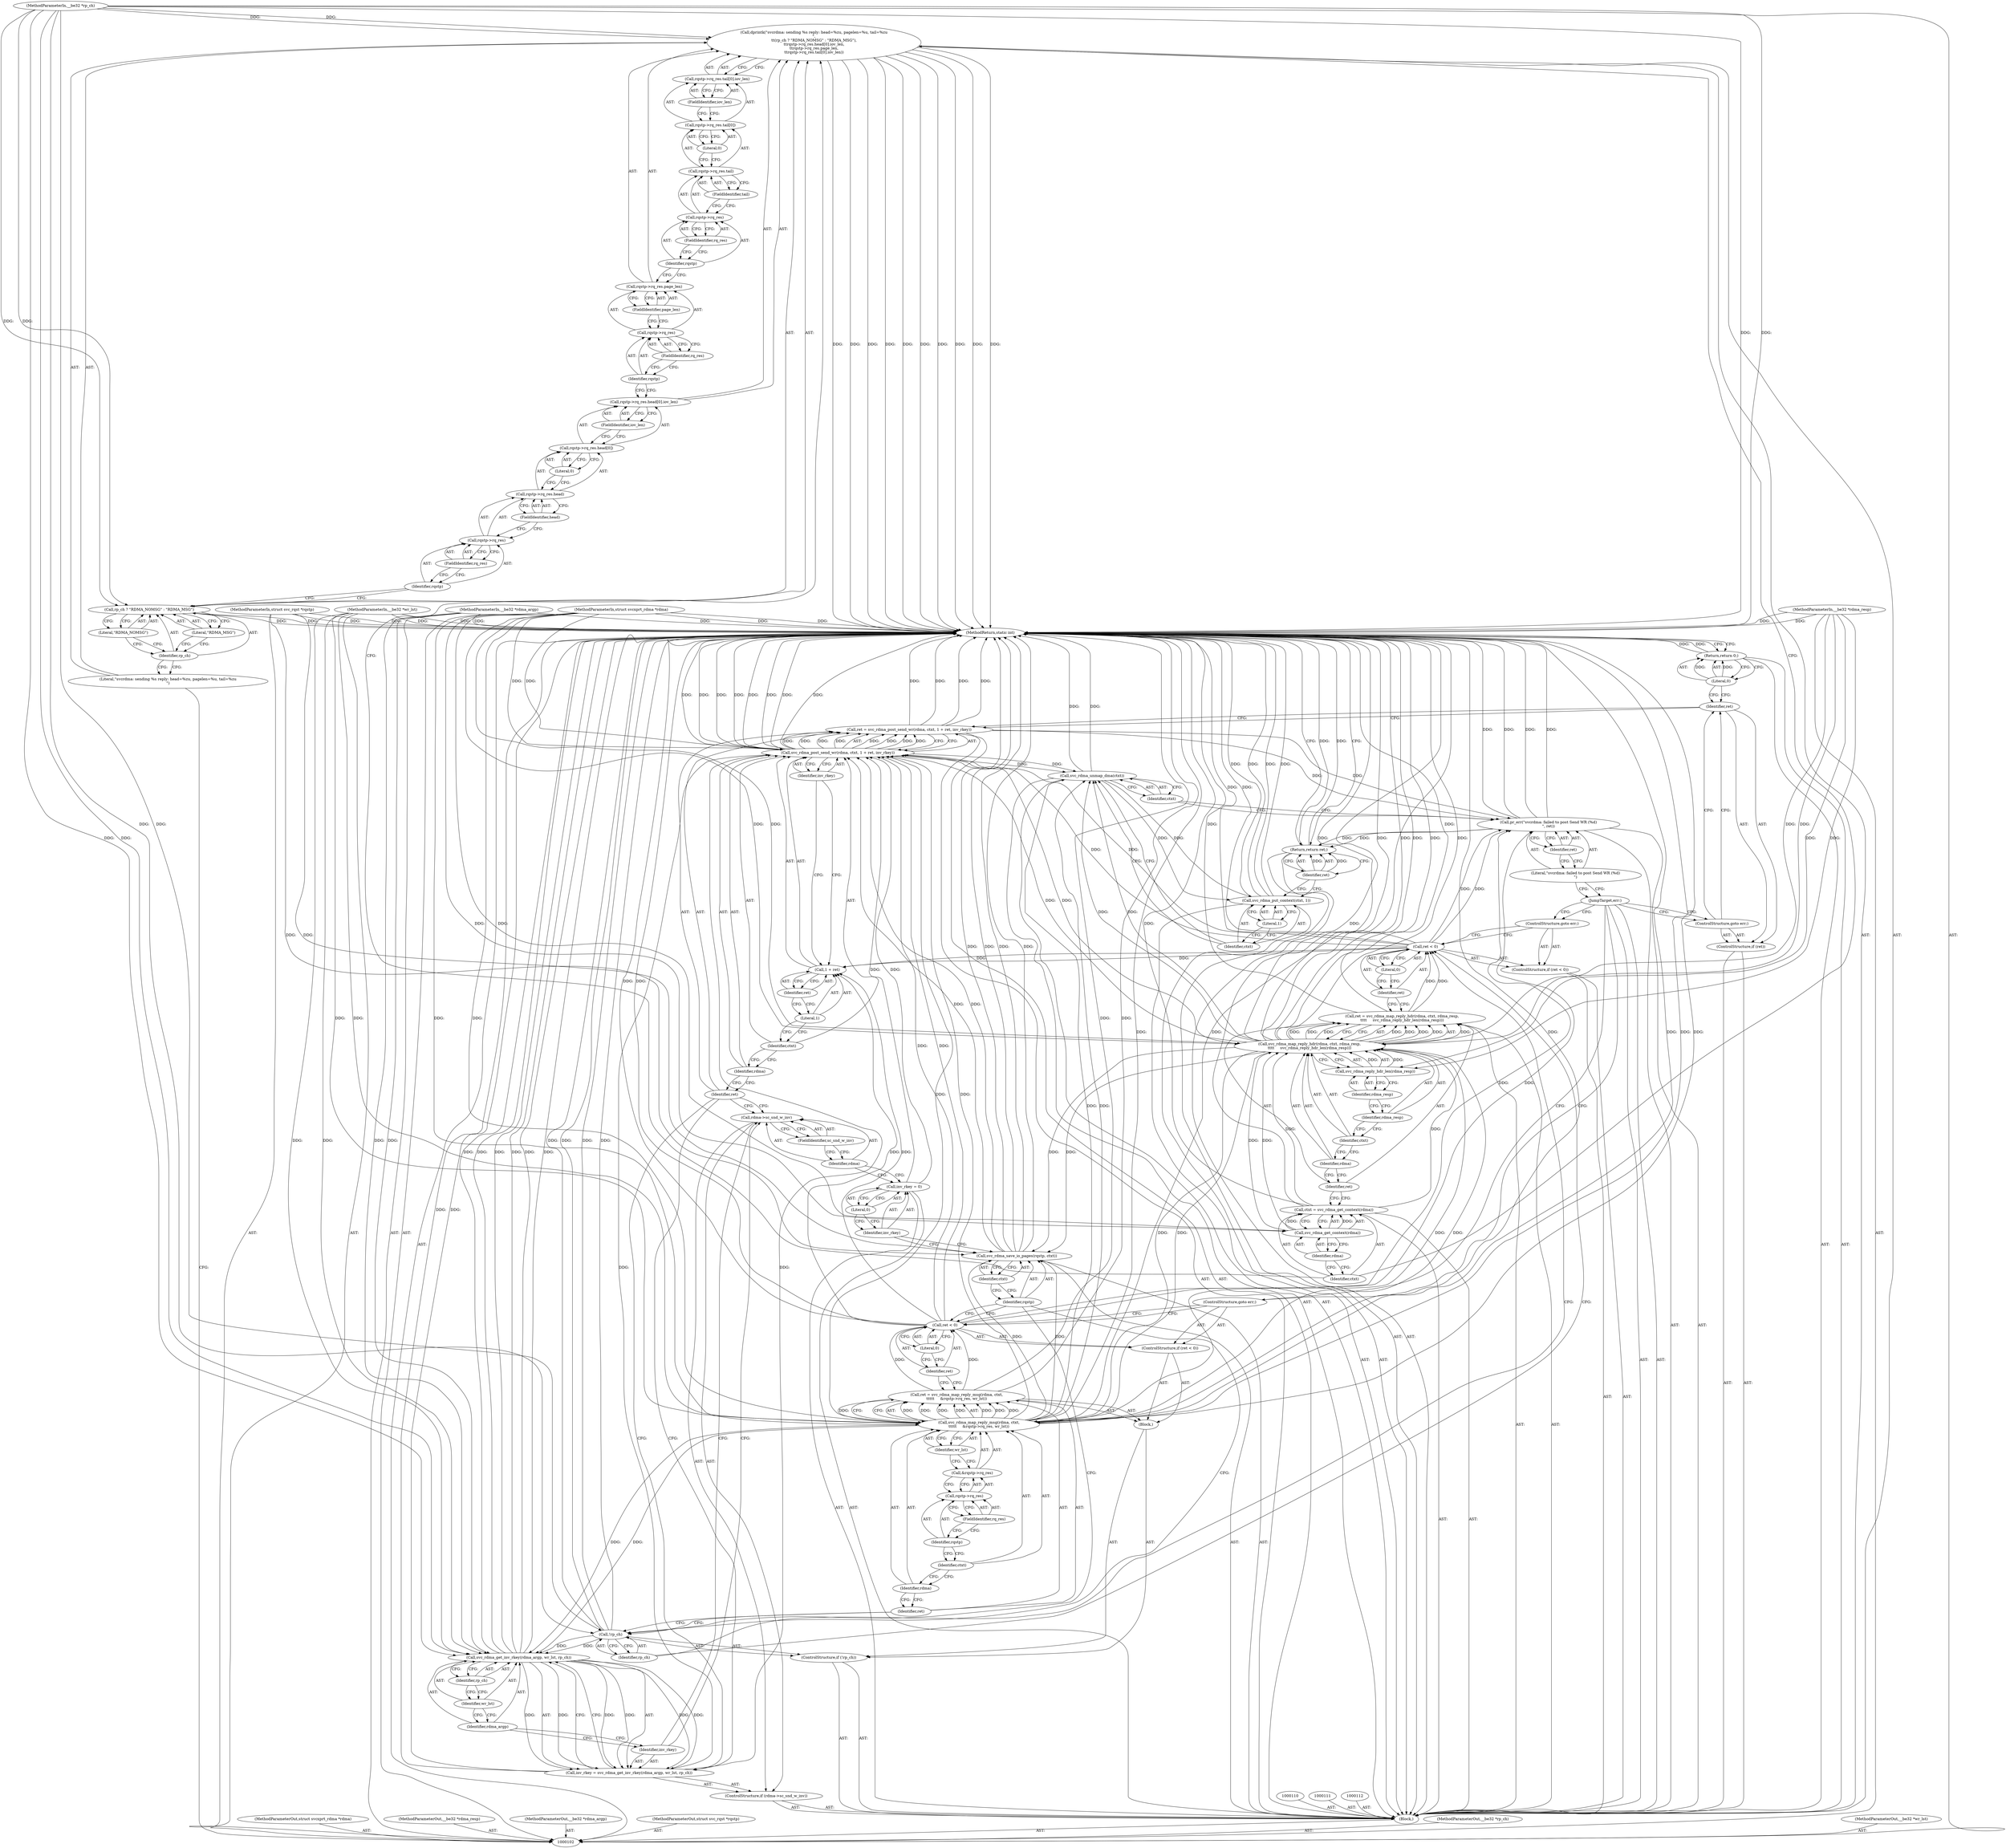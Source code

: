 digraph "0_linux_c70422f760c120480fee4de6c38804c72aa26bc1_32" {
"1000113" [label="(Call,dprintk(\"svcrdma: sending %s reply: head=%zu, pagelen=%u, tail=%zu\n\",\n\t\t(rp_ch ? \"RDMA_NOMSG\" : \"RDMA_MSG\"),\n\t\trqstp->rq_res.head[0].iov_len,\n\t\trqstp->rq_res.page_len,\n\t\trqstp->rq_res.tail[0].iov_len))"];
"1000114" [label="(Literal,\"svcrdma: sending %s reply: head=%zu, pagelen=%u, tail=%zu\n\")"];
"1000117" [label="(Literal,\"RDMA_NOMSG\")"];
"1000118" [label="(Literal,\"RDMA_MSG\")"];
"1000115" [label="(Call,rp_ch ? \"RDMA_NOMSG\" : \"RDMA_MSG\")"];
"1000116" [label="(Identifier,rp_ch)"];
"1000125" [label="(FieldIdentifier,head)"];
"1000119" [label="(Call,rqstp->rq_res.head[0].iov_len)"];
"1000120" [label="(Call,rqstp->rq_res.head[0])"];
"1000121" [label="(Call,rqstp->rq_res.head)"];
"1000122" [label="(Call,rqstp->rq_res)"];
"1000123" [label="(Identifier,rqstp)"];
"1000126" [label="(Literal,0)"];
"1000127" [label="(FieldIdentifier,iov_len)"];
"1000124" [label="(FieldIdentifier,rq_res)"];
"1000132" [label="(FieldIdentifier,page_len)"];
"1000128" [label="(Call,rqstp->rq_res.page_len)"];
"1000129" [label="(Call,rqstp->rq_res)"];
"1000130" [label="(Identifier,rqstp)"];
"1000131" [label="(FieldIdentifier,rq_res)"];
"1000139" [label="(FieldIdentifier,tail)"];
"1000133" [label="(Call,rqstp->rq_res.tail[0].iov_len)"];
"1000134" [label="(Call,rqstp->rq_res.tail[0])"];
"1000135" [label="(Call,rqstp->rq_res.tail)"];
"1000136" [label="(Call,rqstp->rq_res)"];
"1000137" [label="(Identifier,rqstp)"];
"1000140" [label="(Literal,0)"];
"1000141" [label="(FieldIdentifier,iov_len)"];
"1000138" [label="(FieldIdentifier,rq_res)"];
"1000142" [label="(Call,ctxt = svc_rdma_get_context(rdma))"];
"1000143" [label="(Identifier,ctxt)"];
"1000145" [label="(Identifier,rdma)"];
"1000144" [label="(Call,svc_rdma_get_context(rdma))"];
"1000146" [label="(Call,ret = svc_rdma_map_reply_hdr(rdma, ctxt, rdma_resp,\n\t\t\t\t     svc_rdma_reply_hdr_len(rdma_resp)))"];
"1000147" [label="(Identifier,ret)"];
"1000149" [label="(Identifier,rdma)"];
"1000150" [label="(Identifier,ctxt)"];
"1000151" [label="(Identifier,rdma_resp)"];
"1000148" [label="(Call,svc_rdma_map_reply_hdr(rdma, ctxt, rdma_resp,\n\t\t\t\t     svc_rdma_reply_hdr_len(rdma_resp)))"];
"1000219" [label="(MethodReturn,static int)"];
"1000103" [label="(MethodParameterIn,struct svcxprt_rdma *rdma)"];
"1000412" [label="(MethodParameterOut,struct svcxprt_rdma *rdma)"];
"1000153" [label="(Identifier,rdma_resp)"];
"1000152" [label="(Call,svc_rdma_reply_hdr_len(rdma_resp))"];
"1000154" [label="(ControlStructure,if (ret < 0))"];
"1000157" [label="(Literal,0)"];
"1000155" [label="(Call,ret < 0)"];
"1000156" [label="(Identifier,ret)"];
"1000158" [label="(ControlStructure,goto err;)"];
"1000159" [label="(ControlStructure,if (!rp_ch))"];
"1000162" [label="(Block,)"];
"1000160" [label="(Call,!rp_ch)"];
"1000161" [label="(Identifier,rp_ch)"];
"1000163" [label="(Call,ret = svc_rdma_map_reply_msg(rdma, ctxt,\n\t\t\t\t\t     &rqstp->rq_res, wr_lst))"];
"1000164" [label="(Identifier,ret)"];
"1000166" [label="(Identifier,rdma)"];
"1000167" [label="(Identifier,ctxt)"];
"1000165" [label="(Call,svc_rdma_map_reply_msg(rdma, ctxt,\n\t\t\t\t\t     &rqstp->rq_res, wr_lst))"];
"1000168" [label="(Call,&rqstp->rq_res)"];
"1000169" [label="(Call,rqstp->rq_res)"];
"1000170" [label="(Identifier,rqstp)"];
"1000171" [label="(FieldIdentifier,rq_res)"];
"1000172" [label="(Identifier,wr_lst)"];
"1000176" [label="(Literal,0)"];
"1000173" [label="(ControlStructure,if (ret < 0))"];
"1000174" [label="(Call,ret < 0)"];
"1000175" [label="(Identifier,ret)"];
"1000177" [label="(ControlStructure,goto err;)"];
"1000105" [label="(MethodParameterIn,__be32 *rdma_resp)"];
"1000414" [label="(MethodParameterOut,__be32 *rdma_resp)"];
"1000104" [label="(MethodParameterIn,__be32 *rdma_argp)"];
"1000413" [label="(MethodParameterOut,__be32 *rdma_argp)"];
"1000178" [label="(Call,svc_rdma_save_io_pages(rqstp, ctxt))"];
"1000179" [label="(Identifier,rqstp)"];
"1000180" [label="(Identifier,ctxt)"];
"1000181" [label="(Call,inv_rkey = 0)"];
"1000182" [label="(Identifier,inv_rkey)"];
"1000183" [label="(Literal,0)"];
"1000184" [label="(ControlStructure,if (rdma->sc_snd_w_inv))"];
"1000187" [label="(FieldIdentifier,sc_snd_w_inv)"];
"1000185" [label="(Call,rdma->sc_snd_w_inv)"];
"1000186" [label="(Identifier,rdma)"];
"1000190" [label="(Call,svc_rdma_get_inv_rkey(rdma_argp, wr_lst, rp_ch))"];
"1000188" [label="(Call,inv_rkey = svc_rdma_get_inv_rkey(rdma_argp, wr_lst, rp_ch))"];
"1000189" [label="(Identifier,inv_rkey)"];
"1000191" [label="(Identifier,rdma_argp)"];
"1000192" [label="(Identifier,wr_lst)"];
"1000193" [label="(Identifier,rp_ch)"];
"1000194" [label="(Call,ret = svc_rdma_post_send_wr(rdma, ctxt, 1 + ret, inv_rkey))"];
"1000195" [label="(Identifier,ret)"];
"1000197" [label="(Identifier,rdma)"];
"1000198" [label="(Identifier,ctxt)"];
"1000199" [label="(Call,1 + ret)"];
"1000200" [label="(Literal,1)"];
"1000201" [label="(Identifier,ret)"];
"1000202" [label="(Identifier,inv_rkey)"];
"1000196" [label="(Call,svc_rdma_post_send_wr(rdma, ctxt, 1 + ret, inv_rkey))"];
"1000203" [label="(ControlStructure,if (ret))"];
"1000204" [label="(Identifier,ret)"];
"1000205" [label="(ControlStructure,goto err;)"];
"1000106" [label="(MethodParameterIn,struct svc_rqst *rqstp)"];
"1000415" [label="(MethodParameterOut,struct svc_rqst *rqstp)"];
"1000206" [label="(Return,return 0;)"];
"1000207" [label="(Literal,0)"];
"1000208" [label="(JumpTarget,err:)"];
"1000209" [label="(Call,pr_err(\"svcrdma: failed to post Send WR (%d)\n\", ret))"];
"1000211" [label="(Identifier,ret)"];
"1000210" [label="(Literal,\"svcrdma: failed to post Send WR (%d)\n\")"];
"1000212" [label="(Call,svc_rdma_unmap_dma(ctxt))"];
"1000213" [label="(Identifier,ctxt)"];
"1000214" [label="(Call,svc_rdma_put_context(ctxt, 1))"];
"1000215" [label="(Identifier,ctxt)"];
"1000216" [label="(Literal,1)"];
"1000217" [label="(Return,return ret;)"];
"1000218" [label="(Identifier,ret)"];
"1000108" [label="(MethodParameterIn,__be32 *rp_ch)"];
"1000417" [label="(MethodParameterOut,__be32 *rp_ch)"];
"1000107" [label="(MethodParameterIn,__be32 *wr_lst)"];
"1000416" [label="(MethodParameterOut,__be32 *wr_lst)"];
"1000109" [label="(Block,)"];
"1000113" -> "1000109"  [label="AST: "];
"1000113" -> "1000133"  [label="CFG: "];
"1000114" -> "1000113"  [label="AST: "];
"1000115" -> "1000113"  [label="AST: "];
"1000119" -> "1000113"  [label="AST: "];
"1000128" -> "1000113"  [label="AST: "];
"1000133" -> "1000113"  [label="AST: "];
"1000143" -> "1000113"  [label="CFG: "];
"1000113" -> "1000219"  [label="DDG: "];
"1000113" -> "1000219"  [label="DDG: "];
"1000113" -> "1000219"  [label="DDG: "];
"1000113" -> "1000219"  [label="DDG: "];
"1000113" -> "1000219"  [label="DDG: "];
"1000108" -> "1000113"  [label="DDG: "];
"1000114" -> "1000113"  [label="AST: "];
"1000114" -> "1000102"  [label="CFG: "];
"1000116" -> "1000114"  [label="CFG: "];
"1000117" -> "1000115"  [label="AST: "];
"1000117" -> "1000116"  [label="CFG: "];
"1000115" -> "1000117"  [label="CFG: "];
"1000118" -> "1000115"  [label="AST: "];
"1000118" -> "1000116"  [label="CFG: "];
"1000115" -> "1000118"  [label="CFG: "];
"1000115" -> "1000113"  [label="AST: "];
"1000115" -> "1000117"  [label="CFG: "];
"1000115" -> "1000118"  [label="CFG: "];
"1000116" -> "1000115"  [label="AST: "];
"1000117" -> "1000115"  [label="AST: "];
"1000118" -> "1000115"  [label="AST: "];
"1000123" -> "1000115"  [label="CFG: "];
"1000115" -> "1000219"  [label="DDG: "];
"1000108" -> "1000115"  [label="DDG: "];
"1000116" -> "1000115"  [label="AST: "];
"1000116" -> "1000114"  [label="CFG: "];
"1000117" -> "1000116"  [label="CFG: "];
"1000118" -> "1000116"  [label="CFG: "];
"1000125" -> "1000121"  [label="AST: "];
"1000125" -> "1000122"  [label="CFG: "];
"1000121" -> "1000125"  [label="CFG: "];
"1000119" -> "1000113"  [label="AST: "];
"1000119" -> "1000127"  [label="CFG: "];
"1000120" -> "1000119"  [label="AST: "];
"1000127" -> "1000119"  [label="AST: "];
"1000130" -> "1000119"  [label="CFG: "];
"1000120" -> "1000119"  [label="AST: "];
"1000120" -> "1000126"  [label="CFG: "];
"1000121" -> "1000120"  [label="AST: "];
"1000126" -> "1000120"  [label="AST: "];
"1000127" -> "1000120"  [label="CFG: "];
"1000121" -> "1000120"  [label="AST: "];
"1000121" -> "1000125"  [label="CFG: "];
"1000122" -> "1000121"  [label="AST: "];
"1000125" -> "1000121"  [label="AST: "];
"1000126" -> "1000121"  [label="CFG: "];
"1000122" -> "1000121"  [label="AST: "];
"1000122" -> "1000124"  [label="CFG: "];
"1000123" -> "1000122"  [label="AST: "];
"1000124" -> "1000122"  [label="AST: "];
"1000125" -> "1000122"  [label="CFG: "];
"1000123" -> "1000122"  [label="AST: "];
"1000123" -> "1000115"  [label="CFG: "];
"1000124" -> "1000123"  [label="CFG: "];
"1000126" -> "1000120"  [label="AST: "];
"1000126" -> "1000121"  [label="CFG: "];
"1000120" -> "1000126"  [label="CFG: "];
"1000127" -> "1000119"  [label="AST: "];
"1000127" -> "1000120"  [label="CFG: "];
"1000119" -> "1000127"  [label="CFG: "];
"1000124" -> "1000122"  [label="AST: "];
"1000124" -> "1000123"  [label="CFG: "];
"1000122" -> "1000124"  [label="CFG: "];
"1000132" -> "1000128"  [label="AST: "];
"1000132" -> "1000129"  [label="CFG: "];
"1000128" -> "1000132"  [label="CFG: "];
"1000128" -> "1000113"  [label="AST: "];
"1000128" -> "1000132"  [label="CFG: "];
"1000129" -> "1000128"  [label="AST: "];
"1000132" -> "1000128"  [label="AST: "];
"1000137" -> "1000128"  [label="CFG: "];
"1000129" -> "1000128"  [label="AST: "];
"1000129" -> "1000131"  [label="CFG: "];
"1000130" -> "1000129"  [label="AST: "];
"1000131" -> "1000129"  [label="AST: "];
"1000132" -> "1000129"  [label="CFG: "];
"1000130" -> "1000129"  [label="AST: "];
"1000130" -> "1000119"  [label="CFG: "];
"1000131" -> "1000130"  [label="CFG: "];
"1000131" -> "1000129"  [label="AST: "];
"1000131" -> "1000130"  [label="CFG: "];
"1000129" -> "1000131"  [label="CFG: "];
"1000139" -> "1000135"  [label="AST: "];
"1000139" -> "1000136"  [label="CFG: "];
"1000135" -> "1000139"  [label="CFG: "];
"1000133" -> "1000113"  [label="AST: "];
"1000133" -> "1000141"  [label="CFG: "];
"1000134" -> "1000133"  [label="AST: "];
"1000141" -> "1000133"  [label="AST: "];
"1000113" -> "1000133"  [label="CFG: "];
"1000134" -> "1000133"  [label="AST: "];
"1000134" -> "1000140"  [label="CFG: "];
"1000135" -> "1000134"  [label="AST: "];
"1000140" -> "1000134"  [label="AST: "];
"1000141" -> "1000134"  [label="CFG: "];
"1000135" -> "1000134"  [label="AST: "];
"1000135" -> "1000139"  [label="CFG: "];
"1000136" -> "1000135"  [label="AST: "];
"1000139" -> "1000135"  [label="AST: "];
"1000140" -> "1000135"  [label="CFG: "];
"1000136" -> "1000135"  [label="AST: "];
"1000136" -> "1000138"  [label="CFG: "];
"1000137" -> "1000136"  [label="AST: "];
"1000138" -> "1000136"  [label="AST: "];
"1000139" -> "1000136"  [label="CFG: "];
"1000137" -> "1000136"  [label="AST: "];
"1000137" -> "1000128"  [label="CFG: "];
"1000138" -> "1000137"  [label="CFG: "];
"1000140" -> "1000134"  [label="AST: "];
"1000140" -> "1000135"  [label="CFG: "];
"1000134" -> "1000140"  [label="CFG: "];
"1000141" -> "1000133"  [label="AST: "];
"1000141" -> "1000134"  [label="CFG: "];
"1000133" -> "1000141"  [label="CFG: "];
"1000138" -> "1000136"  [label="AST: "];
"1000138" -> "1000137"  [label="CFG: "];
"1000136" -> "1000138"  [label="CFG: "];
"1000142" -> "1000109"  [label="AST: "];
"1000142" -> "1000144"  [label="CFG: "];
"1000143" -> "1000142"  [label="AST: "];
"1000144" -> "1000142"  [label="AST: "];
"1000147" -> "1000142"  [label="CFG: "];
"1000142" -> "1000219"  [label="DDG: "];
"1000144" -> "1000142"  [label="DDG: "];
"1000142" -> "1000148"  [label="DDG: "];
"1000143" -> "1000142"  [label="AST: "];
"1000143" -> "1000113"  [label="CFG: "];
"1000145" -> "1000143"  [label="CFG: "];
"1000145" -> "1000144"  [label="AST: "];
"1000145" -> "1000143"  [label="CFG: "];
"1000144" -> "1000145"  [label="CFG: "];
"1000144" -> "1000142"  [label="AST: "];
"1000144" -> "1000145"  [label="CFG: "];
"1000145" -> "1000144"  [label="AST: "];
"1000142" -> "1000144"  [label="CFG: "];
"1000144" -> "1000142"  [label="DDG: "];
"1000103" -> "1000144"  [label="DDG: "];
"1000144" -> "1000148"  [label="DDG: "];
"1000146" -> "1000109"  [label="AST: "];
"1000146" -> "1000148"  [label="CFG: "];
"1000147" -> "1000146"  [label="AST: "];
"1000148" -> "1000146"  [label="AST: "];
"1000156" -> "1000146"  [label="CFG: "];
"1000146" -> "1000219"  [label="DDG: "];
"1000148" -> "1000146"  [label="DDG: "];
"1000148" -> "1000146"  [label="DDG: "];
"1000148" -> "1000146"  [label="DDG: "];
"1000148" -> "1000146"  [label="DDG: "];
"1000146" -> "1000155"  [label="DDG: "];
"1000147" -> "1000146"  [label="AST: "];
"1000147" -> "1000142"  [label="CFG: "];
"1000149" -> "1000147"  [label="CFG: "];
"1000149" -> "1000148"  [label="AST: "];
"1000149" -> "1000147"  [label="CFG: "];
"1000150" -> "1000149"  [label="CFG: "];
"1000150" -> "1000148"  [label="AST: "];
"1000150" -> "1000149"  [label="CFG: "];
"1000151" -> "1000150"  [label="CFG: "];
"1000151" -> "1000148"  [label="AST: "];
"1000151" -> "1000150"  [label="CFG: "];
"1000153" -> "1000151"  [label="CFG: "];
"1000148" -> "1000146"  [label="AST: "];
"1000148" -> "1000152"  [label="CFG: "];
"1000149" -> "1000148"  [label="AST: "];
"1000150" -> "1000148"  [label="AST: "];
"1000151" -> "1000148"  [label="AST: "];
"1000152" -> "1000148"  [label="AST: "];
"1000146" -> "1000148"  [label="CFG: "];
"1000148" -> "1000219"  [label="DDG: "];
"1000148" -> "1000219"  [label="DDG: "];
"1000148" -> "1000219"  [label="DDG: "];
"1000148" -> "1000146"  [label="DDG: "];
"1000148" -> "1000146"  [label="DDG: "];
"1000148" -> "1000146"  [label="DDG: "];
"1000148" -> "1000146"  [label="DDG: "];
"1000144" -> "1000148"  [label="DDG: "];
"1000103" -> "1000148"  [label="DDG: "];
"1000142" -> "1000148"  [label="DDG: "];
"1000152" -> "1000148"  [label="DDG: "];
"1000105" -> "1000148"  [label="DDG: "];
"1000148" -> "1000165"  [label="DDG: "];
"1000148" -> "1000165"  [label="DDG: "];
"1000148" -> "1000178"  [label="DDG: "];
"1000148" -> "1000196"  [label="DDG: "];
"1000148" -> "1000212"  [label="DDG: "];
"1000219" -> "1000102"  [label="AST: "];
"1000219" -> "1000206"  [label="CFG: "];
"1000219" -> "1000217"  [label="CFG: "];
"1000206" -> "1000219"  [label="DDG: "];
"1000217" -> "1000219"  [label="DDG: "];
"1000165" -> "1000219"  [label="DDG: "];
"1000165" -> "1000219"  [label="DDG: "];
"1000165" -> "1000219"  [label="DDG: "];
"1000188" -> "1000219"  [label="DDG: "];
"1000105" -> "1000219"  [label="DDG: "];
"1000113" -> "1000219"  [label="DDG: "];
"1000113" -> "1000219"  [label="DDG: "];
"1000113" -> "1000219"  [label="DDG: "];
"1000113" -> "1000219"  [label="DDG: "];
"1000113" -> "1000219"  [label="DDG: "];
"1000212" -> "1000219"  [label="DDG: "];
"1000214" -> "1000219"  [label="DDG: "];
"1000214" -> "1000219"  [label="DDG: "];
"1000178" -> "1000219"  [label="DDG: "];
"1000178" -> "1000219"  [label="DDG: "];
"1000108" -> "1000219"  [label="DDG: "];
"1000209" -> "1000219"  [label="DDG: "];
"1000209" -> "1000219"  [label="DDG: "];
"1000107" -> "1000219"  [label="DDG: "];
"1000148" -> "1000219"  [label="DDG: "];
"1000148" -> "1000219"  [label="DDG: "];
"1000148" -> "1000219"  [label="DDG: "];
"1000104" -> "1000219"  [label="DDG: "];
"1000160" -> "1000219"  [label="DDG: "];
"1000160" -> "1000219"  [label="DDG: "];
"1000194" -> "1000219"  [label="DDG: "];
"1000194" -> "1000219"  [label="DDG: "];
"1000155" -> "1000219"  [label="DDG: "];
"1000103" -> "1000219"  [label="DDG: "];
"1000142" -> "1000219"  [label="DDG: "];
"1000190" -> "1000219"  [label="DDG: "];
"1000190" -> "1000219"  [label="DDG: "];
"1000190" -> "1000219"  [label="DDG: "];
"1000146" -> "1000219"  [label="DDG: "];
"1000196" -> "1000219"  [label="DDG: "];
"1000196" -> "1000219"  [label="DDG: "];
"1000196" -> "1000219"  [label="DDG: "];
"1000196" -> "1000219"  [label="DDG: "];
"1000115" -> "1000219"  [label="DDG: "];
"1000174" -> "1000219"  [label="DDG: "];
"1000106" -> "1000219"  [label="DDG: "];
"1000163" -> "1000219"  [label="DDG: "];
"1000103" -> "1000102"  [label="AST: "];
"1000103" -> "1000219"  [label="DDG: "];
"1000103" -> "1000144"  [label="DDG: "];
"1000103" -> "1000148"  [label="DDG: "];
"1000103" -> "1000165"  [label="DDG: "];
"1000103" -> "1000196"  [label="DDG: "];
"1000412" -> "1000102"  [label="AST: "];
"1000153" -> "1000152"  [label="AST: "];
"1000153" -> "1000151"  [label="CFG: "];
"1000152" -> "1000153"  [label="CFG: "];
"1000152" -> "1000148"  [label="AST: "];
"1000152" -> "1000153"  [label="CFG: "];
"1000153" -> "1000152"  [label="AST: "];
"1000148" -> "1000152"  [label="CFG: "];
"1000152" -> "1000148"  [label="DDG: "];
"1000105" -> "1000152"  [label="DDG: "];
"1000154" -> "1000109"  [label="AST: "];
"1000155" -> "1000154"  [label="AST: "];
"1000158" -> "1000154"  [label="AST: "];
"1000157" -> "1000155"  [label="AST: "];
"1000157" -> "1000156"  [label="CFG: "];
"1000155" -> "1000157"  [label="CFG: "];
"1000155" -> "1000154"  [label="AST: "];
"1000155" -> "1000157"  [label="CFG: "];
"1000156" -> "1000155"  [label="AST: "];
"1000157" -> "1000155"  [label="AST: "];
"1000158" -> "1000155"  [label="CFG: "];
"1000161" -> "1000155"  [label="CFG: "];
"1000155" -> "1000219"  [label="DDG: "];
"1000146" -> "1000155"  [label="DDG: "];
"1000155" -> "1000196"  [label="DDG: "];
"1000155" -> "1000199"  [label="DDG: "];
"1000155" -> "1000209"  [label="DDG: "];
"1000156" -> "1000155"  [label="AST: "];
"1000156" -> "1000146"  [label="CFG: "];
"1000157" -> "1000156"  [label="CFG: "];
"1000158" -> "1000154"  [label="AST: "];
"1000158" -> "1000155"  [label="CFG: "];
"1000208" -> "1000158"  [label="CFG: "];
"1000159" -> "1000109"  [label="AST: "];
"1000160" -> "1000159"  [label="AST: "];
"1000162" -> "1000159"  [label="AST: "];
"1000162" -> "1000159"  [label="AST: "];
"1000163" -> "1000162"  [label="AST: "];
"1000173" -> "1000162"  [label="AST: "];
"1000160" -> "1000159"  [label="AST: "];
"1000160" -> "1000161"  [label="CFG: "];
"1000161" -> "1000160"  [label="AST: "];
"1000164" -> "1000160"  [label="CFG: "];
"1000179" -> "1000160"  [label="CFG: "];
"1000160" -> "1000219"  [label="DDG: "];
"1000160" -> "1000219"  [label="DDG: "];
"1000108" -> "1000160"  [label="DDG: "];
"1000160" -> "1000190"  [label="DDG: "];
"1000161" -> "1000160"  [label="AST: "];
"1000161" -> "1000155"  [label="CFG: "];
"1000160" -> "1000161"  [label="CFG: "];
"1000163" -> "1000162"  [label="AST: "];
"1000163" -> "1000165"  [label="CFG: "];
"1000164" -> "1000163"  [label="AST: "];
"1000165" -> "1000163"  [label="AST: "];
"1000175" -> "1000163"  [label="CFG: "];
"1000163" -> "1000219"  [label="DDG: "];
"1000165" -> "1000163"  [label="DDG: "];
"1000165" -> "1000163"  [label="DDG: "];
"1000165" -> "1000163"  [label="DDG: "];
"1000165" -> "1000163"  [label="DDG: "];
"1000163" -> "1000174"  [label="DDG: "];
"1000164" -> "1000163"  [label="AST: "];
"1000164" -> "1000160"  [label="CFG: "];
"1000166" -> "1000164"  [label="CFG: "];
"1000166" -> "1000165"  [label="AST: "];
"1000166" -> "1000164"  [label="CFG: "];
"1000167" -> "1000166"  [label="CFG: "];
"1000167" -> "1000165"  [label="AST: "];
"1000167" -> "1000166"  [label="CFG: "];
"1000170" -> "1000167"  [label="CFG: "];
"1000165" -> "1000163"  [label="AST: "];
"1000165" -> "1000172"  [label="CFG: "];
"1000166" -> "1000165"  [label="AST: "];
"1000167" -> "1000165"  [label="AST: "];
"1000168" -> "1000165"  [label="AST: "];
"1000172" -> "1000165"  [label="AST: "];
"1000163" -> "1000165"  [label="CFG: "];
"1000165" -> "1000219"  [label="DDG: "];
"1000165" -> "1000219"  [label="DDG: "];
"1000165" -> "1000219"  [label="DDG: "];
"1000165" -> "1000163"  [label="DDG: "];
"1000165" -> "1000163"  [label="DDG: "];
"1000165" -> "1000163"  [label="DDG: "];
"1000165" -> "1000163"  [label="DDG: "];
"1000148" -> "1000165"  [label="DDG: "];
"1000148" -> "1000165"  [label="DDG: "];
"1000103" -> "1000165"  [label="DDG: "];
"1000107" -> "1000165"  [label="DDG: "];
"1000165" -> "1000178"  [label="DDG: "];
"1000165" -> "1000190"  [label="DDG: "];
"1000165" -> "1000196"  [label="DDG: "];
"1000165" -> "1000212"  [label="DDG: "];
"1000168" -> "1000165"  [label="AST: "];
"1000168" -> "1000169"  [label="CFG: "];
"1000169" -> "1000168"  [label="AST: "];
"1000172" -> "1000168"  [label="CFG: "];
"1000169" -> "1000168"  [label="AST: "];
"1000169" -> "1000171"  [label="CFG: "];
"1000170" -> "1000169"  [label="AST: "];
"1000171" -> "1000169"  [label="AST: "];
"1000168" -> "1000169"  [label="CFG: "];
"1000170" -> "1000169"  [label="AST: "];
"1000170" -> "1000167"  [label="CFG: "];
"1000171" -> "1000170"  [label="CFG: "];
"1000171" -> "1000169"  [label="AST: "];
"1000171" -> "1000170"  [label="CFG: "];
"1000169" -> "1000171"  [label="CFG: "];
"1000172" -> "1000165"  [label="AST: "];
"1000172" -> "1000168"  [label="CFG: "];
"1000165" -> "1000172"  [label="CFG: "];
"1000176" -> "1000174"  [label="AST: "];
"1000176" -> "1000175"  [label="CFG: "];
"1000174" -> "1000176"  [label="CFG: "];
"1000173" -> "1000162"  [label="AST: "];
"1000174" -> "1000173"  [label="AST: "];
"1000177" -> "1000173"  [label="AST: "];
"1000174" -> "1000173"  [label="AST: "];
"1000174" -> "1000176"  [label="CFG: "];
"1000175" -> "1000174"  [label="AST: "];
"1000176" -> "1000174"  [label="AST: "];
"1000177" -> "1000174"  [label="CFG: "];
"1000179" -> "1000174"  [label="CFG: "];
"1000174" -> "1000219"  [label="DDG: "];
"1000163" -> "1000174"  [label="DDG: "];
"1000174" -> "1000196"  [label="DDG: "];
"1000174" -> "1000199"  [label="DDG: "];
"1000174" -> "1000209"  [label="DDG: "];
"1000175" -> "1000174"  [label="AST: "];
"1000175" -> "1000163"  [label="CFG: "];
"1000176" -> "1000175"  [label="CFG: "];
"1000177" -> "1000173"  [label="AST: "];
"1000177" -> "1000174"  [label="CFG: "];
"1000208" -> "1000177"  [label="CFG: "];
"1000105" -> "1000102"  [label="AST: "];
"1000105" -> "1000219"  [label="DDG: "];
"1000105" -> "1000148"  [label="DDG: "];
"1000105" -> "1000152"  [label="DDG: "];
"1000414" -> "1000102"  [label="AST: "];
"1000104" -> "1000102"  [label="AST: "];
"1000104" -> "1000219"  [label="DDG: "];
"1000104" -> "1000190"  [label="DDG: "];
"1000413" -> "1000102"  [label="AST: "];
"1000178" -> "1000109"  [label="AST: "];
"1000178" -> "1000180"  [label="CFG: "];
"1000179" -> "1000178"  [label="AST: "];
"1000180" -> "1000178"  [label="AST: "];
"1000182" -> "1000178"  [label="CFG: "];
"1000178" -> "1000219"  [label="DDG: "];
"1000178" -> "1000219"  [label="DDG: "];
"1000106" -> "1000178"  [label="DDG: "];
"1000165" -> "1000178"  [label="DDG: "];
"1000148" -> "1000178"  [label="DDG: "];
"1000178" -> "1000196"  [label="DDG: "];
"1000179" -> "1000178"  [label="AST: "];
"1000179" -> "1000174"  [label="CFG: "];
"1000179" -> "1000160"  [label="CFG: "];
"1000180" -> "1000179"  [label="CFG: "];
"1000180" -> "1000178"  [label="AST: "];
"1000180" -> "1000179"  [label="CFG: "];
"1000178" -> "1000180"  [label="CFG: "];
"1000181" -> "1000109"  [label="AST: "];
"1000181" -> "1000183"  [label="CFG: "];
"1000182" -> "1000181"  [label="AST: "];
"1000183" -> "1000181"  [label="AST: "];
"1000186" -> "1000181"  [label="CFG: "];
"1000181" -> "1000196"  [label="DDG: "];
"1000182" -> "1000181"  [label="AST: "];
"1000182" -> "1000178"  [label="CFG: "];
"1000183" -> "1000182"  [label="CFG: "];
"1000183" -> "1000181"  [label="AST: "];
"1000183" -> "1000182"  [label="CFG: "];
"1000181" -> "1000183"  [label="CFG: "];
"1000184" -> "1000109"  [label="AST: "];
"1000185" -> "1000184"  [label="AST: "];
"1000188" -> "1000184"  [label="AST: "];
"1000187" -> "1000185"  [label="AST: "];
"1000187" -> "1000186"  [label="CFG: "];
"1000185" -> "1000187"  [label="CFG: "];
"1000185" -> "1000184"  [label="AST: "];
"1000185" -> "1000187"  [label="CFG: "];
"1000186" -> "1000185"  [label="AST: "];
"1000187" -> "1000185"  [label="AST: "];
"1000189" -> "1000185"  [label="CFG: "];
"1000195" -> "1000185"  [label="CFG: "];
"1000186" -> "1000185"  [label="AST: "];
"1000186" -> "1000181"  [label="CFG: "];
"1000187" -> "1000186"  [label="CFG: "];
"1000190" -> "1000188"  [label="AST: "];
"1000190" -> "1000193"  [label="CFG: "];
"1000191" -> "1000190"  [label="AST: "];
"1000192" -> "1000190"  [label="AST: "];
"1000193" -> "1000190"  [label="AST: "];
"1000188" -> "1000190"  [label="CFG: "];
"1000190" -> "1000219"  [label="DDG: "];
"1000190" -> "1000219"  [label="DDG: "];
"1000190" -> "1000219"  [label="DDG: "];
"1000190" -> "1000188"  [label="DDG: "];
"1000190" -> "1000188"  [label="DDG: "];
"1000190" -> "1000188"  [label="DDG: "];
"1000104" -> "1000190"  [label="DDG: "];
"1000165" -> "1000190"  [label="DDG: "];
"1000107" -> "1000190"  [label="DDG: "];
"1000160" -> "1000190"  [label="DDG: "];
"1000108" -> "1000190"  [label="DDG: "];
"1000188" -> "1000184"  [label="AST: "];
"1000188" -> "1000190"  [label="CFG: "];
"1000189" -> "1000188"  [label="AST: "];
"1000190" -> "1000188"  [label="AST: "];
"1000195" -> "1000188"  [label="CFG: "];
"1000188" -> "1000219"  [label="DDG: "];
"1000190" -> "1000188"  [label="DDG: "];
"1000190" -> "1000188"  [label="DDG: "];
"1000190" -> "1000188"  [label="DDG: "];
"1000188" -> "1000196"  [label="DDG: "];
"1000189" -> "1000188"  [label="AST: "];
"1000189" -> "1000185"  [label="CFG: "];
"1000191" -> "1000189"  [label="CFG: "];
"1000191" -> "1000190"  [label="AST: "];
"1000191" -> "1000189"  [label="CFG: "];
"1000192" -> "1000191"  [label="CFG: "];
"1000192" -> "1000190"  [label="AST: "];
"1000192" -> "1000191"  [label="CFG: "];
"1000193" -> "1000192"  [label="CFG: "];
"1000193" -> "1000190"  [label="AST: "];
"1000193" -> "1000192"  [label="CFG: "];
"1000190" -> "1000193"  [label="CFG: "];
"1000194" -> "1000109"  [label="AST: "];
"1000194" -> "1000196"  [label="CFG: "];
"1000195" -> "1000194"  [label="AST: "];
"1000196" -> "1000194"  [label="AST: "];
"1000204" -> "1000194"  [label="CFG: "];
"1000194" -> "1000219"  [label="DDG: "];
"1000194" -> "1000219"  [label="DDG: "];
"1000196" -> "1000194"  [label="DDG: "];
"1000196" -> "1000194"  [label="DDG: "];
"1000196" -> "1000194"  [label="DDG: "];
"1000196" -> "1000194"  [label="DDG: "];
"1000194" -> "1000209"  [label="DDG: "];
"1000195" -> "1000194"  [label="AST: "];
"1000195" -> "1000188"  [label="CFG: "];
"1000195" -> "1000185"  [label="CFG: "];
"1000197" -> "1000195"  [label="CFG: "];
"1000197" -> "1000196"  [label="AST: "];
"1000197" -> "1000195"  [label="CFG: "];
"1000198" -> "1000197"  [label="CFG: "];
"1000198" -> "1000196"  [label="AST: "];
"1000198" -> "1000197"  [label="CFG: "];
"1000200" -> "1000198"  [label="CFG: "];
"1000199" -> "1000196"  [label="AST: "];
"1000199" -> "1000201"  [label="CFG: "];
"1000200" -> "1000199"  [label="AST: "];
"1000201" -> "1000199"  [label="AST: "];
"1000202" -> "1000199"  [label="CFG: "];
"1000155" -> "1000199"  [label="DDG: "];
"1000174" -> "1000199"  [label="DDG: "];
"1000200" -> "1000199"  [label="AST: "];
"1000200" -> "1000198"  [label="CFG: "];
"1000201" -> "1000200"  [label="CFG: "];
"1000201" -> "1000199"  [label="AST: "];
"1000201" -> "1000200"  [label="CFG: "];
"1000199" -> "1000201"  [label="CFG: "];
"1000202" -> "1000196"  [label="AST: "];
"1000202" -> "1000199"  [label="CFG: "];
"1000196" -> "1000202"  [label="CFG: "];
"1000196" -> "1000194"  [label="AST: "];
"1000196" -> "1000202"  [label="CFG: "];
"1000197" -> "1000196"  [label="AST: "];
"1000198" -> "1000196"  [label="AST: "];
"1000199" -> "1000196"  [label="AST: "];
"1000202" -> "1000196"  [label="AST: "];
"1000194" -> "1000196"  [label="CFG: "];
"1000196" -> "1000219"  [label="DDG: "];
"1000196" -> "1000219"  [label="DDG: "];
"1000196" -> "1000219"  [label="DDG: "];
"1000196" -> "1000219"  [label="DDG: "];
"1000196" -> "1000194"  [label="DDG: "];
"1000196" -> "1000194"  [label="DDG: "];
"1000196" -> "1000194"  [label="DDG: "];
"1000196" -> "1000194"  [label="DDG: "];
"1000165" -> "1000196"  [label="DDG: "];
"1000148" -> "1000196"  [label="DDG: "];
"1000103" -> "1000196"  [label="DDG: "];
"1000178" -> "1000196"  [label="DDG: "];
"1000155" -> "1000196"  [label="DDG: "];
"1000174" -> "1000196"  [label="DDG: "];
"1000181" -> "1000196"  [label="DDG: "];
"1000188" -> "1000196"  [label="DDG: "];
"1000196" -> "1000212"  [label="DDG: "];
"1000203" -> "1000109"  [label="AST: "];
"1000204" -> "1000203"  [label="AST: "];
"1000205" -> "1000203"  [label="AST: "];
"1000204" -> "1000203"  [label="AST: "];
"1000204" -> "1000194"  [label="CFG: "];
"1000205" -> "1000204"  [label="CFG: "];
"1000207" -> "1000204"  [label="CFG: "];
"1000205" -> "1000203"  [label="AST: "];
"1000205" -> "1000204"  [label="CFG: "];
"1000208" -> "1000205"  [label="CFG: "];
"1000106" -> "1000102"  [label="AST: "];
"1000106" -> "1000219"  [label="DDG: "];
"1000106" -> "1000178"  [label="DDG: "];
"1000415" -> "1000102"  [label="AST: "];
"1000206" -> "1000109"  [label="AST: "];
"1000206" -> "1000207"  [label="CFG: "];
"1000207" -> "1000206"  [label="AST: "];
"1000219" -> "1000206"  [label="CFG: "];
"1000206" -> "1000219"  [label="DDG: "];
"1000207" -> "1000206"  [label="DDG: "];
"1000207" -> "1000206"  [label="AST: "];
"1000207" -> "1000204"  [label="CFG: "];
"1000206" -> "1000207"  [label="CFG: "];
"1000207" -> "1000206"  [label="DDG: "];
"1000208" -> "1000109"  [label="AST: "];
"1000208" -> "1000158"  [label="CFG: "];
"1000208" -> "1000177"  [label="CFG: "];
"1000208" -> "1000205"  [label="CFG: "];
"1000210" -> "1000208"  [label="CFG: "];
"1000209" -> "1000109"  [label="AST: "];
"1000209" -> "1000211"  [label="CFG: "];
"1000210" -> "1000209"  [label="AST: "];
"1000211" -> "1000209"  [label="AST: "];
"1000213" -> "1000209"  [label="CFG: "];
"1000209" -> "1000219"  [label="DDG: "];
"1000209" -> "1000219"  [label="DDG: "];
"1000194" -> "1000209"  [label="DDG: "];
"1000155" -> "1000209"  [label="DDG: "];
"1000174" -> "1000209"  [label="DDG: "];
"1000209" -> "1000217"  [label="DDG: "];
"1000211" -> "1000209"  [label="AST: "];
"1000211" -> "1000210"  [label="CFG: "];
"1000209" -> "1000211"  [label="CFG: "];
"1000210" -> "1000209"  [label="AST: "];
"1000210" -> "1000208"  [label="CFG: "];
"1000211" -> "1000210"  [label="CFG: "];
"1000212" -> "1000109"  [label="AST: "];
"1000212" -> "1000213"  [label="CFG: "];
"1000213" -> "1000212"  [label="AST: "];
"1000215" -> "1000212"  [label="CFG: "];
"1000212" -> "1000219"  [label="DDG: "];
"1000165" -> "1000212"  [label="DDG: "];
"1000148" -> "1000212"  [label="DDG: "];
"1000196" -> "1000212"  [label="DDG: "];
"1000212" -> "1000214"  [label="DDG: "];
"1000213" -> "1000212"  [label="AST: "];
"1000213" -> "1000209"  [label="CFG: "];
"1000212" -> "1000213"  [label="CFG: "];
"1000214" -> "1000109"  [label="AST: "];
"1000214" -> "1000216"  [label="CFG: "];
"1000215" -> "1000214"  [label="AST: "];
"1000216" -> "1000214"  [label="AST: "];
"1000218" -> "1000214"  [label="CFG: "];
"1000214" -> "1000219"  [label="DDG: "];
"1000214" -> "1000219"  [label="DDG: "];
"1000212" -> "1000214"  [label="DDG: "];
"1000215" -> "1000214"  [label="AST: "];
"1000215" -> "1000212"  [label="CFG: "];
"1000216" -> "1000215"  [label="CFG: "];
"1000216" -> "1000214"  [label="AST: "];
"1000216" -> "1000215"  [label="CFG: "];
"1000214" -> "1000216"  [label="CFG: "];
"1000217" -> "1000109"  [label="AST: "];
"1000217" -> "1000218"  [label="CFG: "];
"1000218" -> "1000217"  [label="AST: "];
"1000219" -> "1000217"  [label="CFG: "];
"1000217" -> "1000219"  [label="DDG: "];
"1000218" -> "1000217"  [label="DDG: "];
"1000209" -> "1000217"  [label="DDG: "];
"1000218" -> "1000217"  [label="AST: "];
"1000218" -> "1000214"  [label="CFG: "];
"1000217" -> "1000218"  [label="CFG: "];
"1000218" -> "1000217"  [label="DDG: "];
"1000108" -> "1000102"  [label="AST: "];
"1000108" -> "1000219"  [label="DDG: "];
"1000108" -> "1000113"  [label="DDG: "];
"1000108" -> "1000115"  [label="DDG: "];
"1000108" -> "1000160"  [label="DDG: "];
"1000108" -> "1000190"  [label="DDG: "];
"1000417" -> "1000102"  [label="AST: "];
"1000107" -> "1000102"  [label="AST: "];
"1000107" -> "1000219"  [label="DDG: "];
"1000107" -> "1000165"  [label="DDG: "];
"1000107" -> "1000190"  [label="DDG: "];
"1000416" -> "1000102"  [label="AST: "];
"1000109" -> "1000102"  [label="AST: "];
"1000110" -> "1000109"  [label="AST: "];
"1000111" -> "1000109"  [label="AST: "];
"1000112" -> "1000109"  [label="AST: "];
"1000113" -> "1000109"  [label="AST: "];
"1000142" -> "1000109"  [label="AST: "];
"1000146" -> "1000109"  [label="AST: "];
"1000154" -> "1000109"  [label="AST: "];
"1000159" -> "1000109"  [label="AST: "];
"1000178" -> "1000109"  [label="AST: "];
"1000181" -> "1000109"  [label="AST: "];
"1000184" -> "1000109"  [label="AST: "];
"1000194" -> "1000109"  [label="AST: "];
"1000203" -> "1000109"  [label="AST: "];
"1000206" -> "1000109"  [label="AST: "];
"1000208" -> "1000109"  [label="AST: "];
"1000209" -> "1000109"  [label="AST: "];
"1000212" -> "1000109"  [label="AST: "];
"1000214" -> "1000109"  [label="AST: "];
"1000217" -> "1000109"  [label="AST: "];
}
